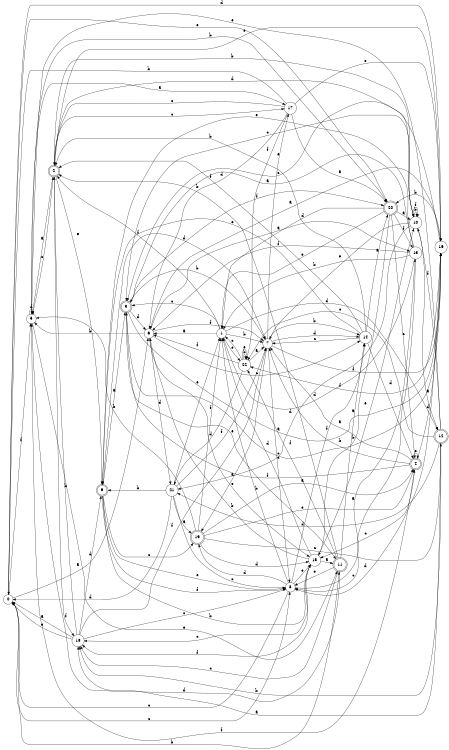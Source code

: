 digraph n19_7 {
__start0 [label="" shape="none"];

rankdir=LR;
size="8,5";

s0 [style="filled", color="black", fillcolor="white" shape="circle", label="0"];
s1 [style="filled", color="black", fillcolor="white" shape="circle", label="1"];
s2 [style="rounded,filled", color="black", fillcolor="white" shape="doublecircle", label="2"];
s3 [style="rounded,filled", color="black", fillcolor="white" shape="doublecircle", label="3"];
s4 [style="rounded,filled", color="black", fillcolor="white" shape="doublecircle", label="4"];
s5 [style="filled", color="black", fillcolor="white" shape="circle", label="5"];
s6 [style="filled", color="black", fillcolor="white" shape="circle", label="6"];
s7 [style="filled", color="black", fillcolor="white" shape="circle", label="7"];
s8 [style="filled", color="black", fillcolor="white" shape="circle", label="8"];
s9 [style="rounded,filled", color="black", fillcolor="white" shape="doublecircle", label="9"];
s10 [style="filled", color="black", fillcolor="white" shape="circle", label="10"];
s11 [style="rounded,filled", color="black", fillcolor="white" shape="doublecircle", label="11"];
s12 [style="rounded,filled", color="black", fillcolor="white" shape="doublecircle", label="12"];
s13 [style="filled", color="black", fillcolor="white" shape="circle", label="13"];
s14 [style="filled", color="black", fillcolor="white" shape="circle", label="14"];
s15 [style="filled", color="black", fillcolor="white" shape="circle", label="15"];
s16 [style="filled", color="black", fillcolor="white" shape="circle", label="16"];
s17 [style="filled", color="black", fillcolor="white" shape="circle", label="17"];
s18 [style="filled", color="black", fillcolor="white" shape="circle", label="18"];
s19 [style="rounded,filled", color="black", fillcolor="white" shape="doublecircle", label="19"];
s20 [style="rounded,filled", color="black", fillcolor="white" shape="doublecircle", label="20"];
s21 [style="filled", color="black", fillcolor="white" shape="circle", label="21"];
s22 [style="filled", color="black", fillcolor="white" shape="circle", label="22"];
s0 -> s6 [label="a"];
s0 -> s11 [label="b"];
s0 -> s8 [label="c"];
s0 -> s16 [label="d"];
s0 -> s20 [label="e"];
s0 -> s5 [label="f"];
s1 -> s6 [label="a"];
s1 -> s7 [label="b"];
s1 -> s3 [label="c"];
s1 -> s12 [label="d"];
s1 -> s22 [label="e"];
s1 -> s2 [label="f"];
s2 -> s5 [label="a"];
s2 -> s10 [label="b"];
s2 -> s17 [label="c"];
s2 -> s10 [label="d"];
s2 -> s9 [label="e"];
s2 -> s18 [label="f"];
s3 -> s16 [label="a"];
s3 -> s7 [label="b"];
s3 -> s16 [label="c"];
s3 -> s6 [label="d"];
s3 -> s11 [label="e"];
s3 -> s20 [label="f"];
s4 -> s7 [label="a"];
s4 -> s7 [label="b"];
s4 -> s15 [label="c"];
s4 -> s16 [label="d"];
s4 -> s4 [label="e"];
s4 -> s3 [label="f"];
s5 -> s17 [label="a"];
s5 -> s20 [label="b"];
s5 -> s2 [label="c"];
s5 -> s5 [label="d"];
s5 -> s11 [label="e"];
s5 -> s4 [label="f"];
s6 -> s13 [label="a"];
s6 -> s5 [label="b"];
s6 -> s14 [label="c"];
s6 -> s21 [label="d"];
s6 -> s15 [label="e"];
s6 -> s7 [label="f"];
s7 -> s19 [label="a"];
s7 -> s14 [label="b"];
s7 -> s8 [label="c"];
s7 -> s14 [label="d"];
s7 -> s17 [label="e"];
s7 -> s16 [label="f"];
s8 -> s13 [label="a"];
s8 -> s1 [label="b"];
s8 -> s0 [label="c"];
s8 -> s19 [label="d"];
s8 -> s15 [label="e"];
s8 -> s14 [label="f"];
s9 -> s3 [label="a"];
s9 -> s15 [label="b"];
s9 -> s19 [label="c"];
s9 -> s7 [label="d"];
s9 -> s8 [label="e"];
s9 -> s8 [label="f"];
s10 -> s12 [label="a"];
s10 -> s10 [label="b"];
s10 -> s3 [label="c"];
s10 -> s21 [label="d"];
s10 -> s7 [label="e"];
s10 -> s10 [label="f"];
s11 -> s14 [label="a"];
s11 -> s2 [label="b"];
s11 -> s18 [label="c"];
s11 -> s5 [label="d"];
s11 -> s8 [label="e"];
s11 -> s22 [label="f"];
s12 -> s18 [label="a"];
s12 -> s18 [label="b"];
s12 -> s22 [label="c"];
s12 -> s21 [label="d"];
s12 -> s5 [label="e"];
s12 -> s10 [label="f"];
s13 -> s3 [label="a"];
s13 -> s1 [label="b"];
s13 -> s8 [label="c"];
s13 -> s1 [label="d"];
s13 -> s9 [label="e"];
s13 -> s6 [label="f"];
s14 -> s20 [label="a"];
s14 -> s2 [label="b"];
s14 -> s7 [label="c"];
s14 -> s4 [label="d"];
s14 -> s9 [label="e"];
s14 -> s2 [label="f"];
s15 -> s11 [label="a"];
s15 -> s6 [label="b"];
s15 -> s18 [label="c"];
s15 -> s1 [label="d"];
s15 -> s10 [label="e"];
s15 -> s18 [label="f"];
s16 -> s6 [label="a"];
s16 -> s20 [label="b"];
s16 -> s3 [label="c"];
s16 -> s8 [label="d"];
s16 -> s2 [label="e"];
s16 -> s22 [label="f"];
s17 -> s20 [label="a"];
s17 -> s0 [label="b"];
s17 -> s2 [label="c"];
s17 -> s6 [label="d"];
s17 -> s16 [label="e"];
s17 -> s22 [label="f"];
s18 -> s0 [label="a"];
s18 -> s2 [label="b"];
s18 -> s8 [label="c"];
s18 -> s9 [label="d"];
s18 -> s0 [label="e"];
s18 -> s7 [label="f"];
s19 -> s4 [label="a"];
s19 -> s5 [label="b"];
s19 -> s12 [label="c"];
s19 -> s15 [label="d"];
s19 -> s4 [label="e"];
s19 -> s1 [label="f"];
s20 -> s10 [label="a"];
s20 -> s15 [label="b"];
s20 -> s4 [label="c"];
s20 -> s1 [label="d"];
s20 -> s1 [label="e"];
s20 -> s13 [label="f"];
s21 -> s19 [label="a"];
s21 -> s9 [label="b"];
s21 -> s8 [label="c"];
s21 -> s0 [label="d"];
s21 -> s1 [label="e"];
s21 -> s7 [label="f"];
s22 -> s7 [label="a"];
s22 -> s22 [label="b"];
s22 -> s1 [label="c"];
s22 -> s21 [label="d"];
s22 -> s22 [label="e"];
s22 -> s6 [label="f"];

}